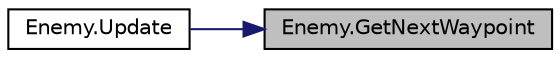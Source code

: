 digraph "Enemy.GetNextWaypoint"
{
 // LATEX_PDF_SIZE
  edge [fontname="Helvetica",fontsize="10",labelfontname="Helvetica",labelfontsize="10"];
  node [fontname="Helvetica",fontsize="10",shape=record];
  rankdir="RL";
  Node1 [label="Enemy.GetNextWaypoint",height=0.2,width=0.4,color="black", fillcolor="grey75", style="filled", fontcolor="black",tooltip="Метод для получения следующей точки перемещения"];
  Node1 -> Node2 [dir="back",color="midnightblue",fontsize="10",style="solid",fontname="Helvetica"];
  Node2 [label="Enemy.Update",height=0.2,width=0.4,color="black", fillcolor="white", style="filled",URL="$class_enemy.html#a80560cd7c04c1c0846715740bad699d1",tooltip="Мeтод перемещения обьекта от одной точки к другой"];
}
